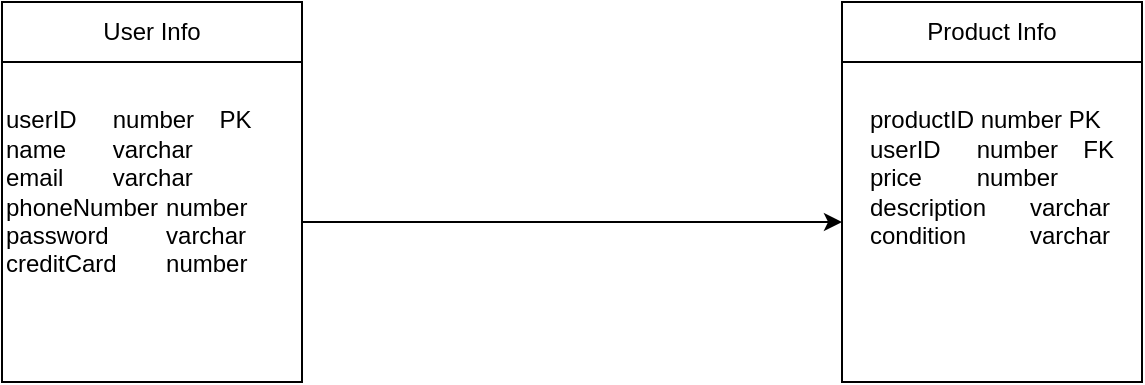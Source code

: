 <mxfile version="20.3.0" type="device"><diagram id="jHCTZdqYhTjgqIzsMLTT" name="Page-1"><mxGraphModel dx="1635" dy="866" grid="1" gridSize="10" guides="1" tooltips="1" connect="1" arrows="1" fold="1" page="1" pageScale="1" pageWidth="850" pageHeight="1100" math="0" shadow="0"><root><mxCell id="0"/><mxCell id="1" parent="0"/><mxCell id="cvXAen1gGdn6lf2U-Q0b-10" value="userID&lt;span style=&quot;white-space: pre;&quot;&gt;&#9;&lt;/span&gt;number&lt;span style=&quot;white-space: pre;&quot;&gt;&#9;&lt;/span&gt;PK&lt;span style=&quot;white-space: pre;&quot;&gt;&#9;&lt;/span&gt;&lt;br&gt;name&lt;span style=&quot;white-space: pre;&quot;&gt;&#9;&lt;/span&gt;varchar&lt;br&gt;email&lt;span style=&quot;white-space: pre;&quot;&gt;&#9;&lt;/span&gt;varchar&lt;br&gt;phoneNumber&lt;span style=&quot;white-space: pre;&quot;&gt;&#9;&lt;/span&gt;number&lt;br&gt;password&lt;span style=&quot;white-space: pre;&quot;&gt;&#9;&lt;/span&gt;&lt;span style=&quot;white-space: pre;&quot;&gt;&#9;&lt;/span&gt;varchar&lt;br&gt;creditCard&lt;span style=&quot;white-space: pre;&quot;&gt;&#9;&lt;/span&gt;number" style="rounded=0;whiteSpace=wrap;html=1;align=left;" vertex="1" parent="1"><mxGeometry x="60" y="90" width="150" height="190" as="geometry"/></mxCell><mxCell id="cvXAen1gGdn6lf2U-Q0b-11" value="User Info" style="rounded=0;whiteSpace=wrap;html=1;" vertex="1" parent="1"><mxGeometry x="60" y="90" width="150" height="30" as="geometry"/></mxCell><mxCell id="cvXAen1gGdn6lf2U-Q0b-12" value="" style="endArrow=classic;html=1;rounded=0;" edge="1" parent="1"><mxGeometry width="50" height="50" relative="1" as="geometry"><mxPoint x="210" y="200" as="sourcePoint"/><mxPoint x="480" y="200" as="targetPoint"/></mxGeometry></mxCell><mxCell id="cvXAen1gGdn6lf2U-Q0b-16" value="&lt;div style=&quot;text-align: left;&quot;&gt;&lt;span style=&quot;background-color: initial;&quot;&gt;productID number PK&lt;/span&gt;&lt;/div&gt;&lt;div style=&quot;text-align: left;&quot;&gt;&lt;span style=&quot;background-color: initial;&quot;&gt;userID&lt;/span&gt;&lt;span style=&quot;background-color: initial; white-space: pre;&quot;&gt;&#9;&lt;/span&gt;&lt;span style=&quot;background-color: initial;&quot;&gt;number&lt;/span&gt;&lt;span style=&quot;background-color: initial; white-space: pre;&quot;&gt;&#9;&lt;/span&gt;F&lt;span style=&quot;background-color: initial;&quot;&gt;K&lt;/span&gt;&lt;/div&gt;&lt;div style=&quot;text-align: left;&quot;&gt;price&lt;span style=&quot;white-space: pre;&quot;&gt;&#9;&lt;/span&gt;number&lt;/div&gt;&lt;div style=&quot;text-align: left;&quot;&gt;description&lt;span style=&quot;white-space: pre;&quot;&gt;&#9;&lt;/span&gt;varchar&lt;/div&gt;&lt;div style=&quot;text-align: left;&quot;&gt;condition&lt;span style=&quot;white-space: pre;&quot;&gt;&#9;&lt;/span&gt;&lt;span style=&quot;white-space: pre;&quot;&gt;&#9;&lt;/span&gt;varchar&lt;/div&gt;&lt;div style=&quot;text-align: left;&quot;&gt;&lt;span style=&quot;background-color: initial; white-space: pre;&quot;&gt;&#9;&lt;/span&gt;&lt;/div&gt;" style="rounded=0;whiteSpace=wrap;html=1;" vertex="1" parent="1"><mxGeometry x="480" y="90" width="150" height="190" as="geometry"/></mxCell><mxCell id="cvXAen1gGdn6lf2U-Q0b-15" value="Product Info" style="rounded=0;whiteSpace=wrap;html=1;" vertex="1" parent="1"><mxGeometry x="480" y="90" width="150" height="30" as="geometry"/></mxCell></root></mxGraphModel></diagram></mxfile>